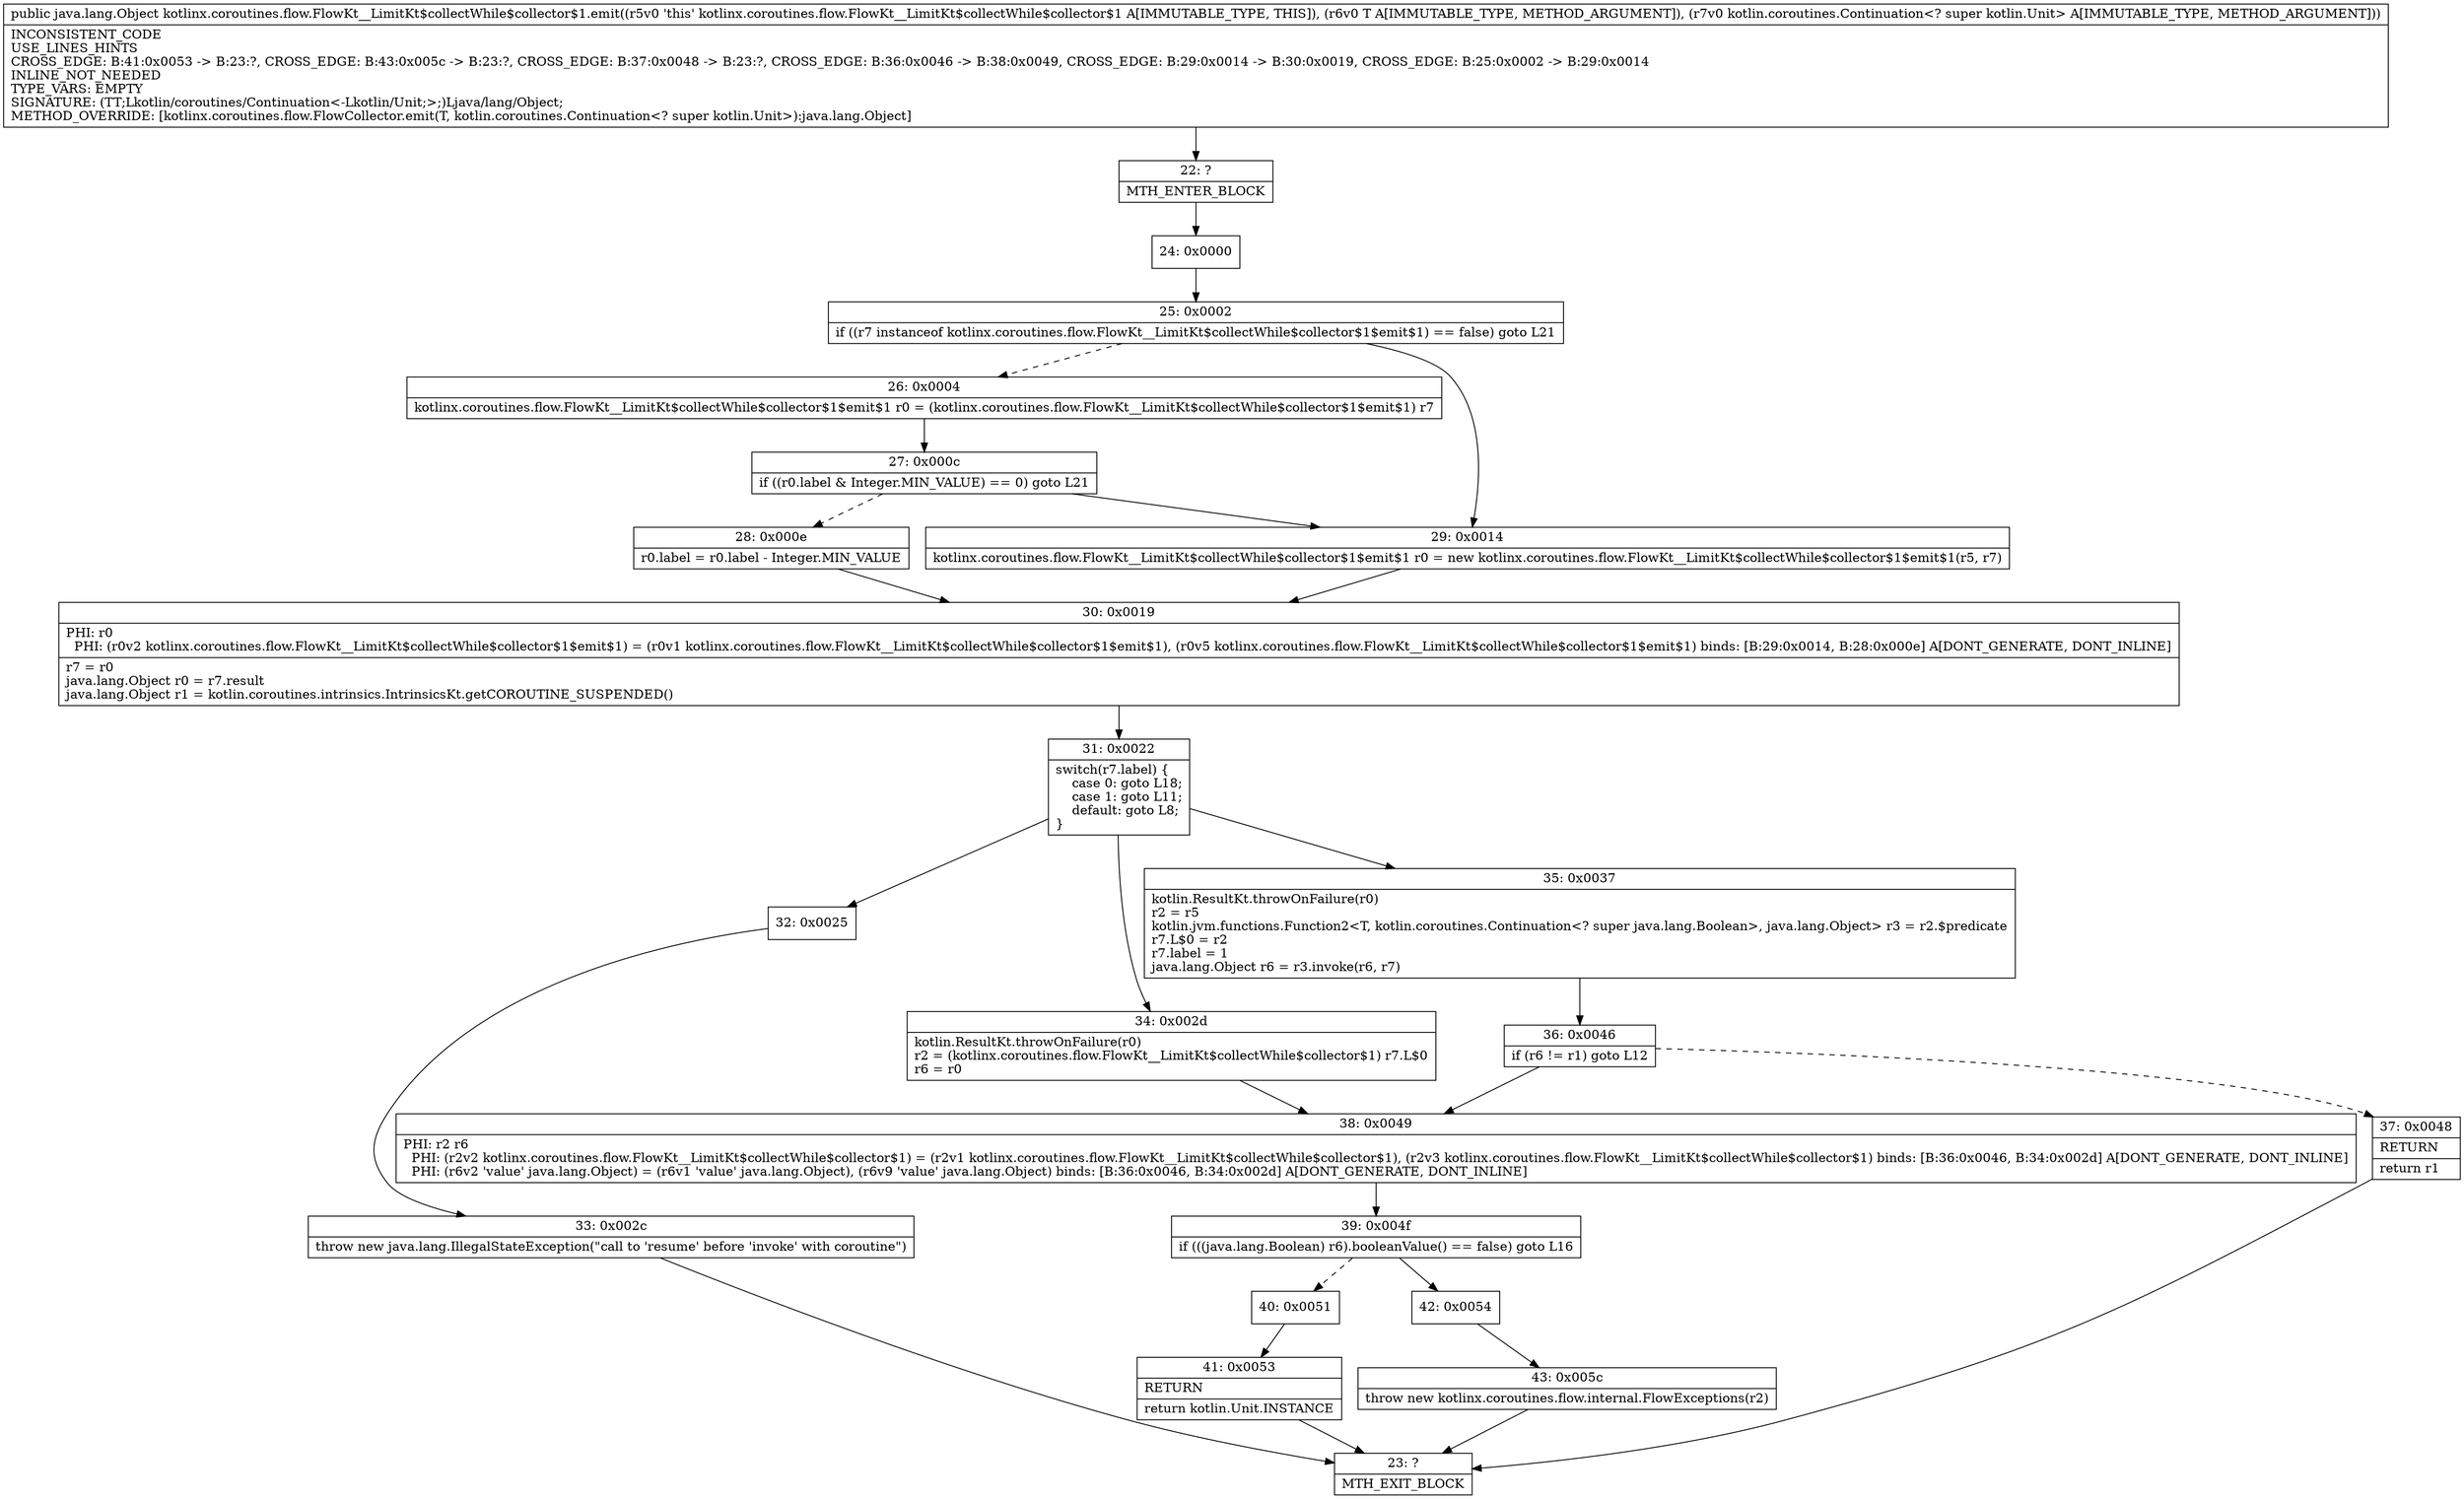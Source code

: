 digraph "CFG forkotlinx.coroutines.flow.FlowKt__LimitKt$collectWhile$collector$1.emit(Ljava\/lang\/Object;Lkotlin\/coroutines\/Continuation;)Ljava\/lang\/Object;" {
Node_22 [shape=record,label="{22\:\ ?|MTH_ENTER_BLOCK\l}"];
Node_24 [shape=record,label="{24\:\ 0x0000}"];
Node_25 [shape=record,label="{25\:\ 0x0002|if ((r7 instanceof kotlinx.coroutines.flow.FlowKt__LimitKt$collectWhile$collector$1$emit$1) == false) goto L21\l}"];
Node_26 [shape=record,label="{26\:\ 0x0004|kotlinx.coroutines.flow.FlowKt__LimitKt$collectWhile$collector$1$emit$1 r0 = (kotlinx.coroutines.flow.FlowKt__LimitKt$collectWhile$collector$1$emit$1) r7\l}"];
Node_27 [shape=record,label="{27\:\ 0x000c|if ((r0.label & Integer.MIN_VALUE) == 0) goto L21\l}"];
Node_28 [shape=record,label="{28\:\ 0x000e|r0.label = r0.label \- Integer.MIN_VALUE\l}"];
Node_30 [shape=record,label="{30\:\ 0x0019|PHI: r0 \l  PHI: (r0v2 kotlinx.coroutines.flow.FlowKt__LimitKt$collectWhile$collector$1$emit$1) = (r0v1 kotlinx.coroutines.flow.FlowKt__LimitKt$collectWhile$collector$1$emit$1), (r0v5 kotlinx.coroutines.flow.FlowKt__LimitKt$collectWhile$collector$1$emit$1) binds: [B:29:0x0014, B:28:0x000e] A[DONT_GENERATE, DONT_INLINE]\l|r7 = r0\ljava.lang.Object r0 = r7.result\ljava.lang.Object r1 = kotlin.coroutines.intrinsics.IntrinsicsKt.getCOROUTINE_SUSPENDED()\l}"];
Node_31 [shape=record,label="{31\:\ 0x0022|switch(r7.label) \{\l    case 0: goto L18;\l    case 1: goto L11;\l    default: goto L8;\l\}\l}"];
Node_32 [shape=record,label="{32\:\ 0x0025}"];
Node_33 [shape=record,label="{33\:\ 0x002c|throw new java.lang.IllegalStateException(\"call to 'resume' before 'invoke' with coroutine\")\l}"];
Node_23 [shape=record,label="{23\:\ ?|MTH_EXIT_BLOCK\l}"];
Node_34 [shape=record,label="{34\:\ 0x002d|kotlin.ResultKt.throwOnFailure(r0)\lr2 = (kotlinx.coroutines.flow.FlowKt__LimitKt$collectWhile$collector$1) r7.L$0\lr6 = r0\l}"];
Node_38 [shape=record,label="{38\:\ 0x0049|PHI: r2 r6 \l  PHI: (r2v2 kotlinx.coroutines.flow.FlowKt__LimitKt$collectWhile$collector$1) = (r2v1 kotlinx.coroutines.flow.FlowKt__LimitKt$collectWhile$collector$1), (r2v3 kotlinx.coroutines.flow.FlowKt__LimitKt$collectWhile$collector$1) binds: [B:36:0x0046, B:34:0x002d] A[DONT_GENERATE, DONT_INLINE]\l  PHI: (r6v2 'value' java.lang.Object) = (r6v1 'value' java.lang.Object), (r6v9 'value' java.lang.Object) binds: [B:36:0x0046, B:34:0x002d] A[DONT_GENERATE, DONT_INLINE]\l}"];
Node_39 [shape=record,label="{39\:\ 0x004f|if (((java.lang.Boolean) r6).booleanValue() == false) goto L16\l}"];
Node_40 [shape=record,label="{40\:\ 0x0051}"];
Node_41 [shape=record,label="{41\:\ 0x0053|RETURN\l|return kotlin.Unit.INSTANCE\l}"];
Node_42 [shape=record,label="{42\:\ 0x0054}"];
Node_43 [shape=record,label="{43\:\ 0x005c|throw new kotlinx.coroutines.flow.internal.FlowExceptions(r2)\l}"];
Node_35 [shape=record,label="{35\:\ 0x0037|kotlin.ResultKt.throwOnFailure(r0)\lr2 = r5\lkotlin.jvm.functions.Function2\<T, kotlin.coroutines.Continuation\<? super java.lang.Boolean\>, java.lang.Object\> r3 = r2.$predicate\lr7.L$0 = r2\lr7.label = 1\ljava.lang.Object r6 = r3.invoke(r6, r7)\l}"];
Node_36 [shape=record,label="{36\:\ 0x0046|if (r6 != r1) goto L12\l}"];
Node_37 [shape=record,label="{37\:\ 0x0048|RETURN\l|return r1\l}"];
Node_29 [shape=record,label="{29\:\ 0x0014|kotlinx.coroutines.flow.FlowKt__LimitKt$collectWhile$collector$1$emit$1 r0 = new kotlinx.coroutines.flow.FlowKt__LimitKt$collectWhile$collector$1$emit$1(r5, r7)\l}"];
MethodNode[shape=record,label="{public java.lang.Object kotlinx.coroutines.flow.FlowKt__LimitKt$collectWhile$collector$1.emit((r5v0 'this' kotlinx.coroutines.flow.FlowKt__LimitKt$collectWhile$collector$1 A[IMMUTABLE_TYPE, THIS]), (r6v0 T A[IMMUTABLE_TYPE, METHOD_ARGUMENT]), (r7v0 kotlin.coroutines.Continuation\<? super kotlin.Unit\> A[IMMUTABLE_TYPE, METHOD_ARGUMENT]))  | INCONSISTENT_CODE\lUSE_LINES_HINTS\lCROSS_EDGE: B:41:0x0053 \-\> B:23:?, CROSS_EDGE: B:43:0x005c \-\> B:23:?, CROSS_EDGE: B:37:0x0048 \-\> B:23:?, CROSS_EDGE: B:36:0x0046 \-\> B:38:0x0049, CROSS_EDGE: B:29:0x0014 \-\> B:30:0x0019, CROSS_EDGE: B:25:0x0002 \-\> B:29:0x0014\lINLINE_NOT_NEEDED\lTYPE_VARS: EMPTY\lSIGNATURE: (TT;Lkotlin\/coroutines\/Continuation\<\-Lkotlin\/Unit;\>;)Ljava\/lang\/Object;\lMETHOD_OVERRIDE: [kotlinx.coroutines.flow.FlowCollector.emit(T, kotlin.coroutines.Continuation\<? super kotlin.Unit\>):java.lang.Object]\l}"];
MethodNode -> Node_22;Node_22 -> Node_24;
Node_24 -> Node_25;
Node_25 -> Node_26[style=dashed];
Node_25 -> Node_29;
Node_26 -> Node_27;
Node_27 -> Node_28[style=dashed];
Node_27 -> Node_29;
Node_28 -> Node_30;
Node_30 -> Node_31;
Node_31 -> Node_32;
Node_31 -> Node_34;
Node_31 -> Node_35;
Node_32 -> Node_33;
Node_33 -> Node_23;
Node_34 -> Node_38;
Node_38 -> Node_39;
Node_39 -> Node_40[style=dashed];
Node_39 -> Node_42;
Node_40 -> Node_41;
Node_41 -> Node_23;
Node_42 -> Node_43;
Node_43 -> Node_23;
Node_35 -> Node_36;
Node_36 -> Node_37[style=dashed];
Node_36 -> Node_38;
Node_37 -> Node_23;
Node_29 -> Node_30;
}

